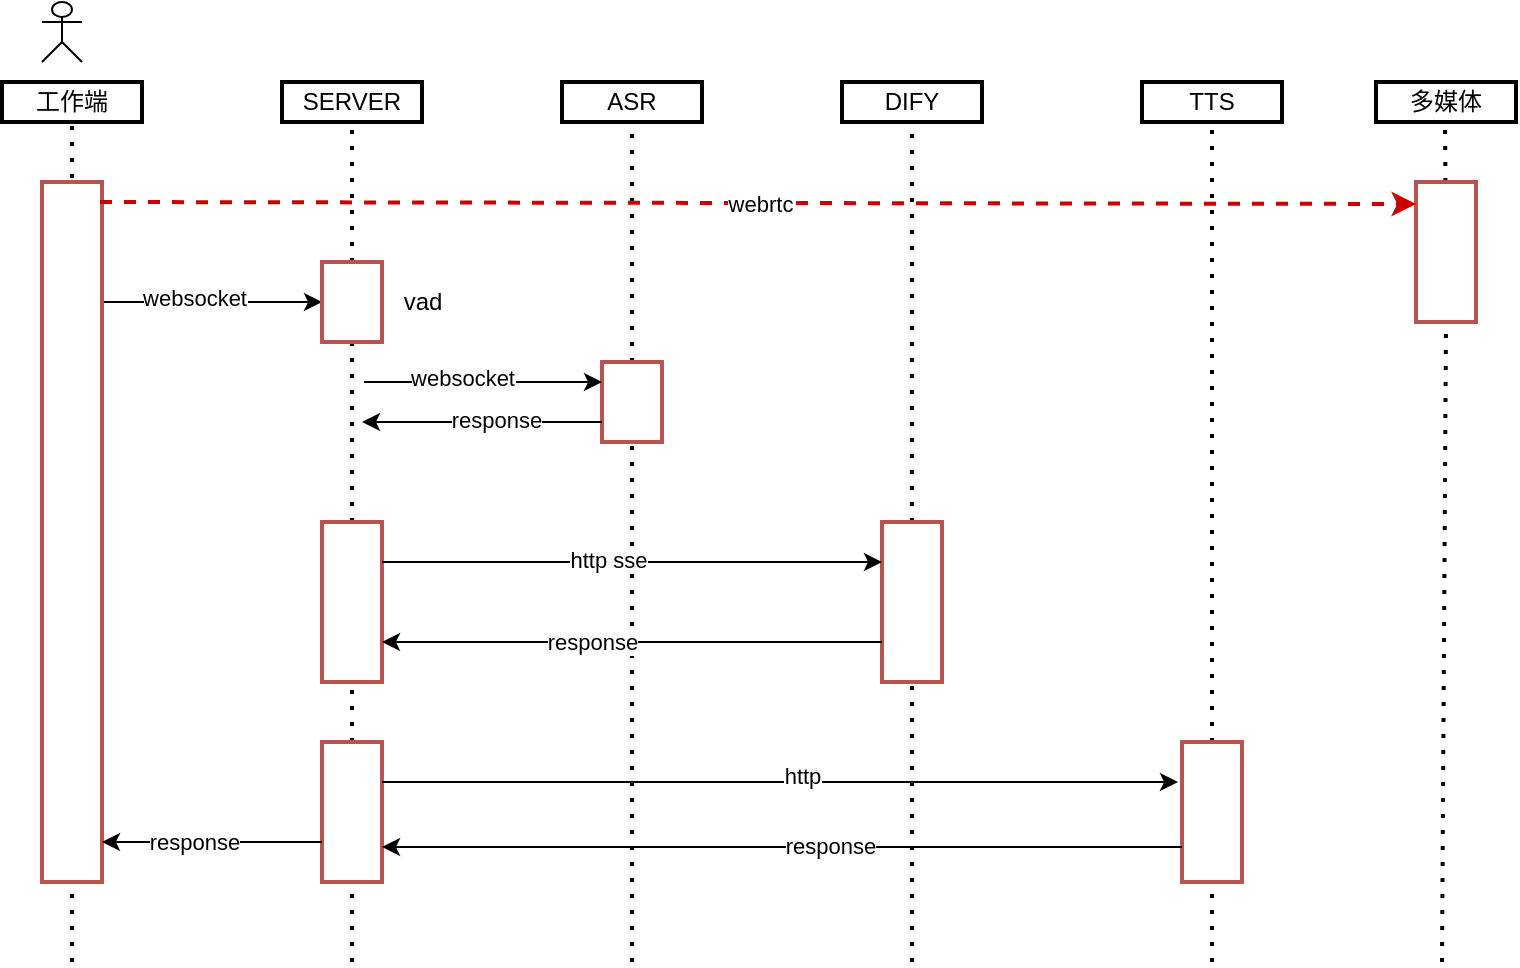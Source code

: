 <mxfile version="27.0.6">
  <diagram name="第 1 页" id="j_TaxyUEMeLFeXK7EujY">
    <mxGraphModel dx="856" dy="620" grid="1" gridSize="10" guides="1" tooltips="1" connect="1" arrows="1" fold="1" page="1" pageScale="1" pageWidth="827" pageHeight="1169" math="0" shadow="0">
      <root>
        <mxCell id="0" />
        <mxCell id="1" parent="0" />
        <mxCell id="S2aKsC0YRiiLuyDRzjJa-1" value="工作端" style="rounded=0;whiteSpace=wrap;html=1;strokeWidth=2;" parent="1" vertex="1">
          <mxGeometry x="70" y="100" width="70" height="20" as="geometry" />
        </mxCell>
        <mxCell id="S2aKsC0YRiiLuyDRzjJa-2" value="" style="shape=umlActor;verticalLabelPosition=bottom;verticalAlign=top;html=1;outlineConnect=0;" parent="1" vertex="1">
          <mxGeometry x="90" y="60" width="20" height="30" as="geometry" />
        </mxCell>
        <mxCell id="S2aKsC0YRiiLuyDRzjJa-4" value="" style="endArrow=none;dashed=1;html=1;dashPattern=1 3;strokeWidth=2;rounded=0;entryX=0.5;entryY=1;entryDx=0;entryDy=0;" parent="1" edge="1" target="S2aKsC0YRiiLuyDRzjJa-1">
          <mxGeometry width="50" height="50" relative="1" as="geometry">
            <mxPoint x="105" y="540" as="sourcePoint" />
            <mxPoint x="104.5" y="140" as="targetPoint" />
          </mxGeometry>
        </mxCell>
        <mxCell id="S2aKsC0YRiiLuyDRzjJa-5" value="" style="rounded=0;whiteSpace=wrap;html=1;fillColor=default;strokeColor=#b85450;strokeWidth=2;" parent="1" vertex="1">
          <mxGeometry x="90" y="150" width="30" height="350" as="geometry" />
        </mxCell>
        <mxCell id="S2aKsC0YRiiLuyDRzjJa-6" value="SERVER" style="rounded=0;whiteSpace=wrap;html=1;strokeWidth=2;" parent="1" vertex="1">
          <mxGeometry x="210" y="100" width="70" height="20" as="geometry" />
        </mxCell>
        <mxCell id="S2aKsC0YRiiLuyDRzjJa-8" value="" style="endArrow=none;dashed=1;html=1;dashPattern=1 3;strokeWidth=2;rounded=0;entryX=0.5;entryY=1;entryDx=0;entryDy=0;" parent="1" source="S2aKsC0YRiiLuyDRzjJa-9" edge="1" target="S2aKsC0YRiiLuyDRzjJa-6">
          <mxGeometry width="50" height="50" relative="1" as="geometry">
            <mxPoint x="245" y="540" as="sourcePoint" />
            <mxPoint x="244.5" y="140" as="targetPoint" />
          </mxGeometry>
        </mxCell>
        <mxCell id="S2aKsC0YRiiLuyDRzjJa-10" value="ASR" style="rounded=0;whiteSpace=wrap;html=1;strokeWidth=2;" parent="1" vertex="1">
          <mxGeometry x="350" y="100" width="70" height="20" as="geometry" />
        </mxCell>
        <mxCell id="S2aKsC0YRiiLuyDRzjJa-11" value="" style="endArrow=none;dashed=1;html=1;dashPattern=1 3;strokeWidth=2;rounded=0;entryX=0.5;entryY=1;entryDx=0;entryDy=0;" parent="1" source="S2aKsC0YRiiLuyDRzjJa-12" edge="1" target="S2aKsC0YRiiLuyDRzjJa-10">
          <mxGeometry width="50" height="50" relative="1" as="geometry">
            <mxPoint x="385" y="540" as="sourcePoint" />
            <mxPoint x="384.5" y="140" as="targetPoint" />
          </mxGeometry>
        </mxCell>
        <mxCell id="S2aKsC0YRiiLuyDRzjJa-13" value="DIFY" style="rounded=0;whiteSpace=wrap;html=1;strokeWidth=2;" parent="1" vertex="1">
          <mxGeometry x="490" y="100" width="70" height="20" as="geometry" />
        </mxCell>
        <mxCell id="S2aKsC0YRiiLuyDRzjJa-14" value="" style="endArrow=none;dashed=1;html=1;dashPattern=1 3;strokeWidth=2;rounded=0;entryX=0.5;entryY=1;entryDx=0;entryDy=0;" parent="1" edge="1" target="S2aKsC0YRiiLuyDRzjJa-13">
          <mxGeometry width="50" height="50" relative="1" as="geometry">
            <mxPoint x="524.929" y="320" as="sourcePoint" />
            <mxPoint x="524.5" y="140" as="targetPoint" />
          </mxGeometry>
        </mxCell>
        <mxCell id="S2aKsC0YRiiLuyDRzjJa-16" value="TTS" style="rounded=0;whiteSpace=wrap;html=1;strokeWidth=2;" parent="1" vertex="1">
          <mxGeometry x="640" y="100" width="70" height="20" as="geometry" />
        </mxCell>
        <mxCell id="S2aKsC0YRiiLuyDRzjJa-17" value="" style="endArrow=none;dashed=1;html=1;dashPattern=1 3;strokeWidth=2;rounded=0;entryX=0.5;entryY=1;entryDx=0;entryDy=0;" parent="1" source="S2aKsC0YRiiLuyDRzjJa-18" edge="1" target="S2aKsC0YRiiLuyDRzjJa-16">
          <mxGeometry width="50" height="50" relative="1" as="geometry">
            <mxPoint x="675" y="540" as="sourcePoint" />
            <mxPoint x="674.5" y="140" as="targetPoint" />
          </mxGeometry>
        </mxCell>
        <mxCell id="S2aKsC0YRiiLuyDRzjJa-19" value="" style="endArrow=classic;html=1;rounded=0;entryX=0;entryY=0.5;entryDx=0;entryDy=0;" parent="1" target="S2aKsC0YRiiLuyDRzjJa-9" edge="1">
          <mxGeometry width="50" height="50" relative="1" as="geometry">
            <mxPoint x="121" y="210" as="sourcePoint" />
            <mxPoint x="233.99" y="212.02" as="targetPoint" />
          </mxGeometry>
        </mxCell>
        <mxCell id="S2aKsC0YRiiLuyDRzjJa-20" value="websocket" style="edgeLabel;html=1;align=center;verticalAlign=middle;resizable=0;points=[];" parent="S2aKsC0YRiiLuyDRzjJa-19" vertex="1" connectable="0">
          <mxGeometry x="-0.175" y="2" relative="1" as="geometry">
            <mxPoint as="offset" />
          </mxGeometry>
        </mxCell>
        <mxCell id="S2aKsC0YRiiLuyDRzjJa-21" value="" style="endArrow=none;dashed=1;html=1;dashPattern=1 3;strokeWidth=2;rounded=0;" parent="1" source="S2aKsC0YRiiLuyDRzjJa-28" target="S2aKsC0YRiiLuyDRzjJa-9" edge="1">
          <mxGeometry width="50" height="50" relative="1" as="geometry">
            <mxPoint x="245" y="540" as="sourcePoint" />
            <mxPoint x="244.5" y="140" as="targetPoint" />
          </mxGeometry>
        </mxCell>
        <mxCell id="S2aKsC0YRiiLuyDRzjJa-9" value="" style="rounded=0;whiteSpace=wrap;html=1;fillColor=default;strokeColor=#b85450;strokeWidth=2;" parent="1" vertex="1">
          <mxGeometry x="230" y="190" width="30" height="40" as="geometry" />
        </mxCell>
        <mxCell id="S2aKsC0YRiiLuyDRzjJa-22" value="vad" style="text;html=1;align=center;verticalAlign=middle;resizable=0;points=[];autosize=1;strokeColor=none;fillColor=none;" parent="1" vertex="1">
          <mxGeometry x="260" y="195" width="40" height="30" as="geometry" />
        </mxCell>
        <mxCell id="S2aKsC0YRiiLuyDRzjJa-23" value="" style="endArrow=none;dashed=1;html=1;dashPattern=1 3;strokeWidth=2;rounded=0;" parent="1" target="S2aKsC0YRiiLuyDRzjJa-12" edge="1">
          <mxGeometry width="50" height="50" relative="1" as="geometry">
            <mxPoint x="385" y="540" as="sourcePoint" />
            <mxPoint x="384.5" y="140" as="targetPoint" />
          </mxGeometry>
        </mxCell>
        <mxCell id="S2aKsC0YRiiLuyDRzjJa-12" value="" style="rounded=0;whiteSpace=wrap;html=1;fillColor=default;strokeColor=#b85450;strokeWidth=2;" parent="1" vertex="1">
          <mxGeometry x="370" y="240" width="30" height="40" as="geometry" />
        </mxCell>
        <mxCell id="S2aKsC0YRiiLuyDRzjJa-24" value="" style="endArrow=classic;html=1;rounded=0;entryX=0;entryY=0.5;entryDx=0;entryDy=0;" parent="1" edge="1">
          <mxGeometry width="50" height="50" relative="1" as="geometry">
            <mxPoint x="251" y="250" as="sourcePoint" />
            <mxPoint x="370" y="250" as="targetPoint" />
          </mxGeometry>
        </mxCell>
        <mxCell id="S2aKsC0YRiiLuyDRzjJa-25" value="websocket" style="edgeLabel;html=1;align=center;verticalAlign=middle;resizable=0;points=[];" parent="S2aKsC0YRiiLuyDRzjJa-24" vertex="1" connectable="0">
          <mxGeometry x="-0.175" y="2" relative="1" as="geometry">
            <mxPoint as="offset" />
          </mxGeometry>
        </mxCell>
        <mxCell id="S2aKsC0YRiiLuyDRzjJa-26" value="" style="endArrow=classic;html=1;rounded=0;" parent="1" edge="1">
          <mxGeometry width="50" height="50" relative="1" as="geometry">
            <mxPoint x="370" y="270" as="sourcePoint" />
            <mxPoint x="250" y="270" as="targetPoint" />
          </mxGeometry>
        </mxCell>
        <mxCell id="S2aKsC0YRiiLuyDRzjJa-27" value="response" style="edgeLabel;html=1;align=center;verticalAlign=middle;resizable=0;points=[];" parent="S2aKsC0YRiiLuyDRzjJa-26" vertex="1" connectable="0">
          <mxGeometry x="-0.117" y="-1" relative="1" as="geometry">
            <mxPoint as="offset" />
          </mxGeometry>
        </mxCell>
        <mxCell id="S2aKsC0YRiiLuyDRzjJa-29" value="" style="endArrow=none;dashed=1;html=1;dashPattern=1 3;strokeWidth=2;rounded=0;" parent="1" source="S2aKsC0YRiiLuyDRzjJa-36" target="S2aKsC0YRiiLuyDRzjJa-28" edge="1">
          <mxGeometry width="50" height="50" relative="1" as="geometry">
            <mxPoint x="245" y="540" as="sourcePoint" />
            <mxPoint x="245" y="230" as="targetPoint" />
          </mxGeometry>
        </mxCell>
        <mxCell id="S2aKsC0YRiiLuyDRzjJa-28" value="" style="rounded=0;whiteSpace=wrap;html=1;fillColor=default;strokeColor=#b85450;strokeWidth=2;" parent="1" vertex="1">
          <mxGeometry x="230" y="320" width="30" height="80" as="geometry" />
        </mxCell>
        <mxCell id="S2aKsC0YRiiLuyDRzjJa-30" value="" style="endArrow=none;dashed=1;html=1;dashPattern=1 3;strokeWidth=2;rounded=0;" parent="1" edge="1">
          <mxGeometry width="50" height="50" relative="1" as="geometry">
            <mxPoint x="525" y="540" as="sourcePoint" />
            <mxPoint x="525" y="380" as="targetPoint" />
          </mxGeometry>
        </mxCell>
        <mxCell id="S2aKsC0YRiiLuyDRzjJa-31" value="" style="rounded=0;whiteSpace=wrap;html=1;fillColor=default;strokeColor=#b85450;strokeWidth=2;" parent="1" vertex="1">
          <mxGeometry x="510" y="320" width="30" height="80" as="geometry" />
        </mxCell>
        <mxCell id="S2aKsC0YRiiLuyDRzjJa-32" value="" style="endArrow=classic;html=1;rounded=0;exitX=1;exitY=0.25;exitDx=0;exitDy=0;entryX=0;entryY=0.25;entryDx=0;entryDy=0;" parent="1" source="S2aKsC0YRiiLuyDRzjJa-28" target="S2aKsC0YRiiLuyDRzjJa-31" edge="1">
          <mxGeometry width="50" height="50" relative="1" as="geometry">
            <mxPoint x="260" y="350" as="sourcePoint" />
            <mxPoint x="310" y="300" as="targetPoint" />
          </mxGeometry>
        </mxCell>
        <mxCell id="S2aKsC0YRiiLuyDRzjJa-33" value="http sse" style="edgeLabel;html=1;align=center;verticalAlign=middle;resizable=0;points=[];" parent="S2aKsC0YRiiLuyDRzjJa-32" vertex="1" connectable="0">
          <mxGeometry x="-0.096" y="1" relative="1" as="geometry">
            <mxPoint as="offset" />
          </mxGeometry>
        </mxCell>
        <mxCell id="S2aKsC0YRiiLuyDRzjJa-34" value="" style="endArrow=classic;html=1;rounded=0;exitX=0;exitY=0.75;exitDx=0;exitDy=0;" parent="1" source="S2aKsC0YRiiLuyDRzjJa-31" edge="1">
          <mxGeometry width="50" height="50" relative="1" as="geometry">
            <mxPoint x="380" y="380" as="sourcePoint" />
            <mxPoint x="260" y="380" as="targetPoint" />
          </mxGeometry>
        </mxCell>
        <mxCell id="S2aKsC0YRiiLuyDRzjJa-45" value="response" style="edgeLabel;html=1;align=center;verticalAlign=middle;resizable=0;points=[];" parent="S2aKsC0YRiiLuyDRzjJa-34" vertex="1" connectable="0">
          <mxGeometry x="0.16" relative="1" as="geometry">
            <mxPoint as="offset" />
          </mxGeometry>
        </mxCell>
        <mxCell id="S2aKsC0YRiiLuyDRzjJa-37" value="" style="endArrow=none;dashed=1;html=1;dashPattern=1 3;strokeWidth=2;rounded=0;" parent="1" target="S2aKsC0YRiiLuyDRzjJa-36" edge="1">
          <mxGeometry width="50" height="50" relative="1" as="geometry">
            <mxPoint x="245" y="540" as="sourcePoint" />
            <mxPoint x="245" y="400" as="targetPoint" />
          </mxGeometry>
        </mxCell>
        <mxCell id="S2aKsC0YRiiLuyDRzjJa-36" value="" style="rounded=0;whiteSpace=wrap;html=1;fillColor=default;strokeColor=#b85450;strokeWidth=2;" parent="1" vertex="1">
          <mxGeometry x="230" y="430" width="30" height="70" as="geometry" />
        </mxCell>
        <mxCell id="S2aKsC0YRiiLuyDRzjJa-38" value="" style="endArrow=none;dashed=1;html=1;dashPattern=1 3;strokeWidth=2;rounded=0;" parent="1" target="S2aKsC0YRiiLuyDRzjJa-18" edge="1">
          <mxGeometry width="50" height="50" relative="1" as="geometry">
            <mxPoint x="675" y="540" as="sourcePoint" />
            <mxPoint x="674.5" y="140" as="targetPoint" />
          </mxGeometry>
        </mxCell>
        <mxCell id="S2aKsC0YRiiLuyDRzjJa-18" value="" style="rounded=0;whiteSpace=wrap;html=1;fillColor=default;strokeColor=#b85450;strokeWidth=2;" parent="1" vertex="1">
          <mxGeometry x="660" y="430" width="30" height="70" as="geometry" />
        </mxCell>
        <mxCell id="S2aKsC0YRiiLuyDRzjJa-39" value="" style="endArrow=classic;html=1;rounded=0;exitX=1;exitY=0.25;exitDx=0;exitDy=0;" parent="1" edge="1">
          <mxGeometry width="50" height="50" relative="1" as="geometry">
            <mxPoint x="260" y="450" as="sourcePoint" />
            <mxPoint x="658" y="450" as="targetPoint" />
          </mxGeometry>
        </mxCell>
        <mxCell id="S2aKsC0YRiiLuyDRzjJa-44" value="http" style="edgeLabel;html=1;align=center;verticalAlign=middle;resizable=0;points=[];" parent="S2aKsC0YRiiLuyDRzjJa-39" vertex="1" connectable="0">
          <mxGeometry x="0.055" y="3" relative="1" as="geometry">
            <mxPoint as="offset" />
          </mxGeometry>
        </mxCell>
        <mxCell id="S2aKsC0YRiiLuyDRzjJa-41" value="" style="endArrow=classic;html=1;rounded=0;exitX=0;exitY=0.75;exitDx=0;exitDy=0;entryX=1;entryY=0.75;entryDx=0;entryDy=0;" parent="1" source="S2aKsC0YRiiLuyDRzjJa-18" target="S2aKsC0YRiiLuyDRzjJa-36" edge="1">
          <mxGeometry width="50" height="50" relative="1" as="geometry">
            <mxPoint x="510" y="480" as="sourcePoint" />
            <mxPoint x="260" y="480" as="targetPoint" />
          </mxGeometry>
        </mxCell>
        <mxCell id="S2aKsC0YRiiLuyDRzjJa-42" value="response" style="edgeLabel;html=1;align=center;verticalAlign=middle;resizable=0;points=[];" parent="S2aKsC0YRiiLuyDRzjJa-41" vertex="1" connectable="0">
          <mxGeometry x="-0.117" y="-1" relative="1" as="geometry">
            <mxPoint as="offset" />
          </mxGeometry>
        </mxCell>
        <mxCell id="S2aKsC0YRiiLuyDRzjJa-48" value="" style="endArrow=classic;html=1;rounded=0;" parent="1" edge="1">
          <mxGeometry width="50" height="50" relative="1" as="geometry">
            <mxPoint x="230" y="480" as="sourcePoint" />
            <mxPoint x="120" y="480" as="targetPoint" />
          </mxGeometry>
        </mxCell>
        <mxCell id="S2aKsC0YRiiLuyDRzjJa-49" value="response" style="edgeLabel;html=1;align=center;verticalAlign=middle;resizable=0;points=[];" parent="S2aKsC0YRiiLuyDRzjJa-48" vertex="1" connectable="0">
          <mxGeometry x="0.16" relative="1" as="geometry">
            <mxPoint as="offset" />
          </mxGeometry>
        </mxCell>
        <mxCell id="NDynxRcPPiEc00kVFiLR-3" value="多媒体" style="rounded=0;whiteSpace=wrap;html=1;strokeWidth=2;" vertex="1" parent="1">
          <mxGeometry x="757" y="100" width="70" height="20" as="geometry" />
        </mxCell>
        <mxCell id="NDynxRcPPiEc00kVFiLR-4" value="" style="endArrow=none;dashed=1;html=1;dashPattern=1 3;strokeWidth=2;rounded=0;entryX=0.5;entryY=1;entryDx=0;entryDy=0;" edge="1" parent="1" source="NDynxRcPPiEc00kVFiLR-7">
          <mxGeometry width="50" height="50" relative="1" as="geometry">
            <mxPoint x="790" y="540" as="sourcePoint" />
            <mxPoint x="791.5" y="120" as="targetPoint" />
          </mxGeometry>
        </mxCell>
        <mxCell id="NDynxRcPPiEc00kVFiLR-8" value="" style="endArrow=none;dashed=1;html=1;dashPattern=1 3;strokeWidth=2;rounded=0;entryX=0.5;entryY=1;entryDx=0;entryDy=0;" edge="1" parent="1" target="NDynxRcPPiEc00kVFiLR-7">
          <mxGeometry width="50" height="50" relative="1" as="geometry">
            <mxPoint x="790" y="540" as="sourcePoint" />
            <mxPoint x="791.5" y="120" as="targetPoint" />
          </mxGeometry>
        </mxCell>
        <mxCell id="NDynxRcPPiEc00kVFiLR-7" value="" style="rounded=0;whiteSpace=wrap;html=1;fillColor=default;strokeColor=#b85450;strokeWidth=2;" vertex="1" parent="1">
          <mxGeometry x="777" y="150" width="30" height="70" as="geometry" />
        </mxCell>
        <mxCell id="NDynxRcPPiEc00kVFiLR-10" value="" style="endArrow=classic;html=1;rounded=0;entryX=0.033;entryY=0.157;entryDx=0;entryDy=0;entryPerimeter=0;dashed=1;strokeColor=#CC0000;strokeWidth=2;" edge="1" parent="1">
          <mxGeometry width="50" height="50" relative="1" as="geometry">
            <mxPoint x="119.01" y="160" as="sourcePoint" />
            <mxPoint x="777" y="160.99" as="targetPoint" />
          </mxGeometry>
        </mxCell>
        <mxCell id="NDynxRcPPiEc00kVFiLR-12" value="webrtc" style="edgeLabel;html=1;align=center;verticalAlign=middle;resizable=0;points=[];" vertex="1" connectable="0" parent="NDynxRcPPiEc00kVFiLR-10">
          <mxGeometry x="0.003" relative="1" as="geometry">
            <mxPoint as="offset" />
          </mxGeometry>
        </mxCell>
      </root>
    </mxGraphModel>
  </diagram>
</mxfile>

